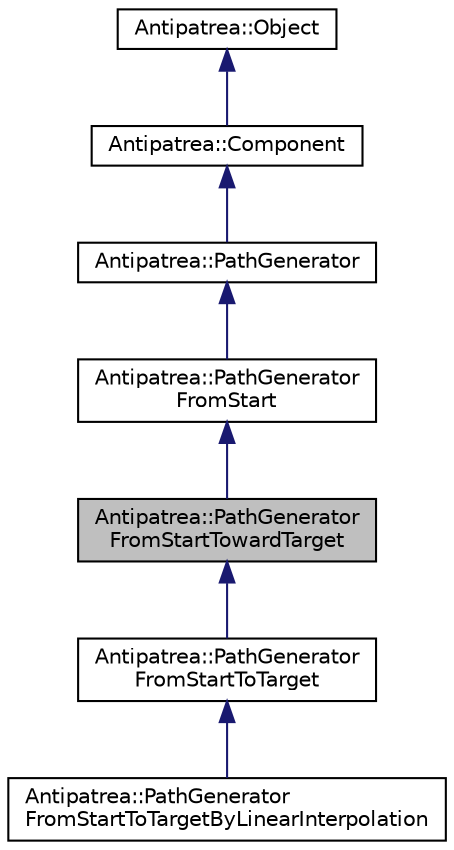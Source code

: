 digraph "Antipatrea::PathGeneratorFromStartTowardTarget"
{
  bgcolor="transparent";
  edge [fontname="Helvetica",fontsize="10",labelfontname="Helvetica",labelfontsize="10"];
  node [fontname="Helvetica",fontsize="10",shape=record];
  Node1 [label="Antipatrea::PathGenerator\lFromStartTowardTarget",height=0.2,width=0.4,color="black", fillcolor="grey75", style="filled", fontcolor="black"];
  Node2 -> Node1 [dir="back",color="midnightblue",fontsize="10",style="solid",fontname="Helvetica"];
  Node2 [label="Antipatrea::PathGenerator\lFromStart",height=0.2,width=0.4,color="black",URL="$classAntipatrea_1_1PathGeneratorFromStart.html",tooltip="Interface for defining a path that starts at a specific configuration. "];
  Node3 -> Node2 [dir="back",color="midnightblue",fontsize="10",style="solid",fontname="Helvetica"];
  Node3 [label="Antipatrea::PathGenerator",height=0.2,width=0.4,color="black",URL="$classAntipatrea_1_1PathGenerator.html",tooltip="Interface for defining a path. "];
  Node4 -> Node3 [dir="back",color="midnightblue",fontsize="10",style="solid",fontname="Helvetica"];
  Node4 [label="Antipatrea::Component",height=0.2,width=0.4,color="black",URL="$classAntipatrea_1_1Component.html",tooltip="Base class for each motion-planning component. "];
  Node5 -> Node4 [dir="back",color="midnightblue",fontsize="10",style="solid",fontname="Helvetica"];
  Node5 [label="Antipatrea::Object",height=0.2,width=0.4,color="black",URL="$classAntipatrea_1_1Object.html"];
  Node1 -> Node6 [dir="back",color="midnightblue",fontsize="10",style="solid",fontname="Helvetica"];
  Node6 [label="Antipatrea::PathGenerator\lFromStartToTarget",height=0.2,width=0.4,color="black",URL="$classAntipatrea_1_1PathGeneratorFromStartToTarget.html",tooltip="Interface for defining a path that starts at a specific configuration and reaches a specific target c..."];
  Node6 -> Node7 [dir="back",color="midnightblue",fontsize="10",style="solid",fontname="Helvetica"];
  Node7 [label="Antipatrea::PathGenerator\lFromStartToTargetByLinearInterpolation",height=0.2,width=0.4,color="black",URL="$classAntipatrea_1_1PathGeneratorFromStartToTargetByLinearInterpolation.html",tooltip="Defines a path that starts at a specific configuration and reaches a specific target configuration by..."];
}
